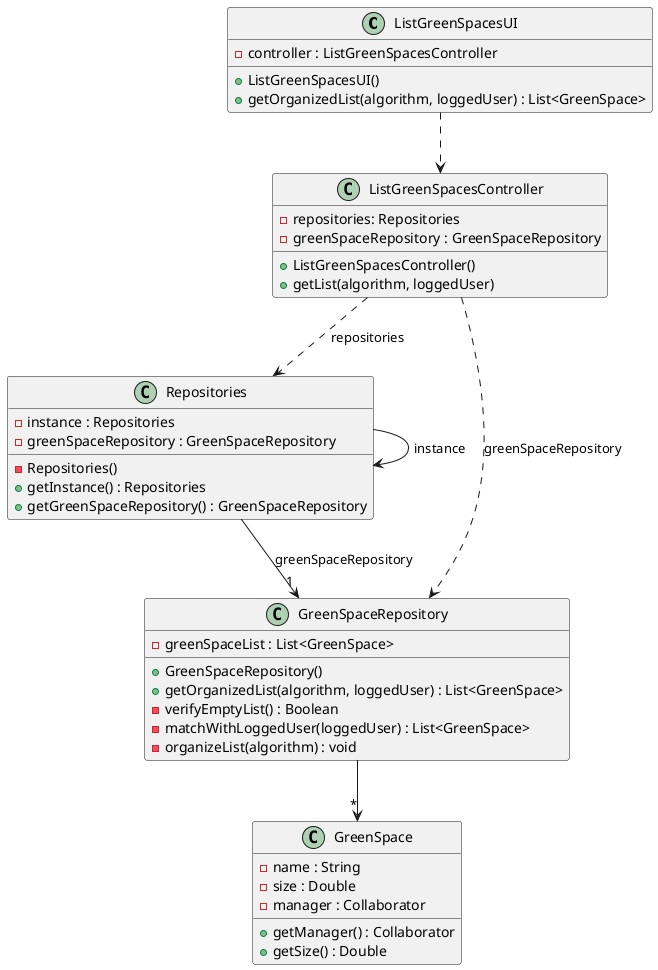 @startuml
skinparam shadowing false
skinparam line type polyline

'left to right direction

    class ListGreenSpacesUI {
        - controller : ListGreenSpacesController
        + ListGreenSpacesUI()
        + getOrganizedList(algorithm, loggedUser) : List<GreenSpace>
    }

    class ListGreenSpacesController {
        - repositories: Repositories
        - greenSpaceRepository : GreenSpaceRepository

        + ListGreenSpacesController()
        +getList(algorithm, loggedUser)
    }

    class Repositories {
        - instance : Repositories
        - greenSpaceRepository : GreenSpaceRepository
        - Repositories()
        + getInstance() : Repositories
        + getGreenSpaceRepository() : GreenSpaceRepository
    }

    class GreenSpaceRepository {
        - greenSpaceList : List<GreenSpace>
        + GreenSpaceRepository()
        + getOrganizedList(algorithm, loggedUser) : List<GreenSpace>
        - verifyEmptyList() : Boolean
        - matchWithLoggedUser(loggedUser) : List<GreenSpace>
        - organizeList(algorithm) : void
    }

    class GreenSpace {
        - name : String
        - size : Double
        - manager : Collaborator
        + getManager() : Collaborator
        + getSize() : Double
    }

ListGreenSpacesUI ..> ListGreenSpacesController
ListGreenSpacesController ..> Repositories: repositories
Repositories --> Repositories: instance
ListGreenSpacesController ..> GreenSpaceRepository: greenSpaceRepository
Repositories --> "1"GreenSpaceRepository: greenSpaceRepository
GreenSpaceRepository -->"*" GreenSpace

@enduml
